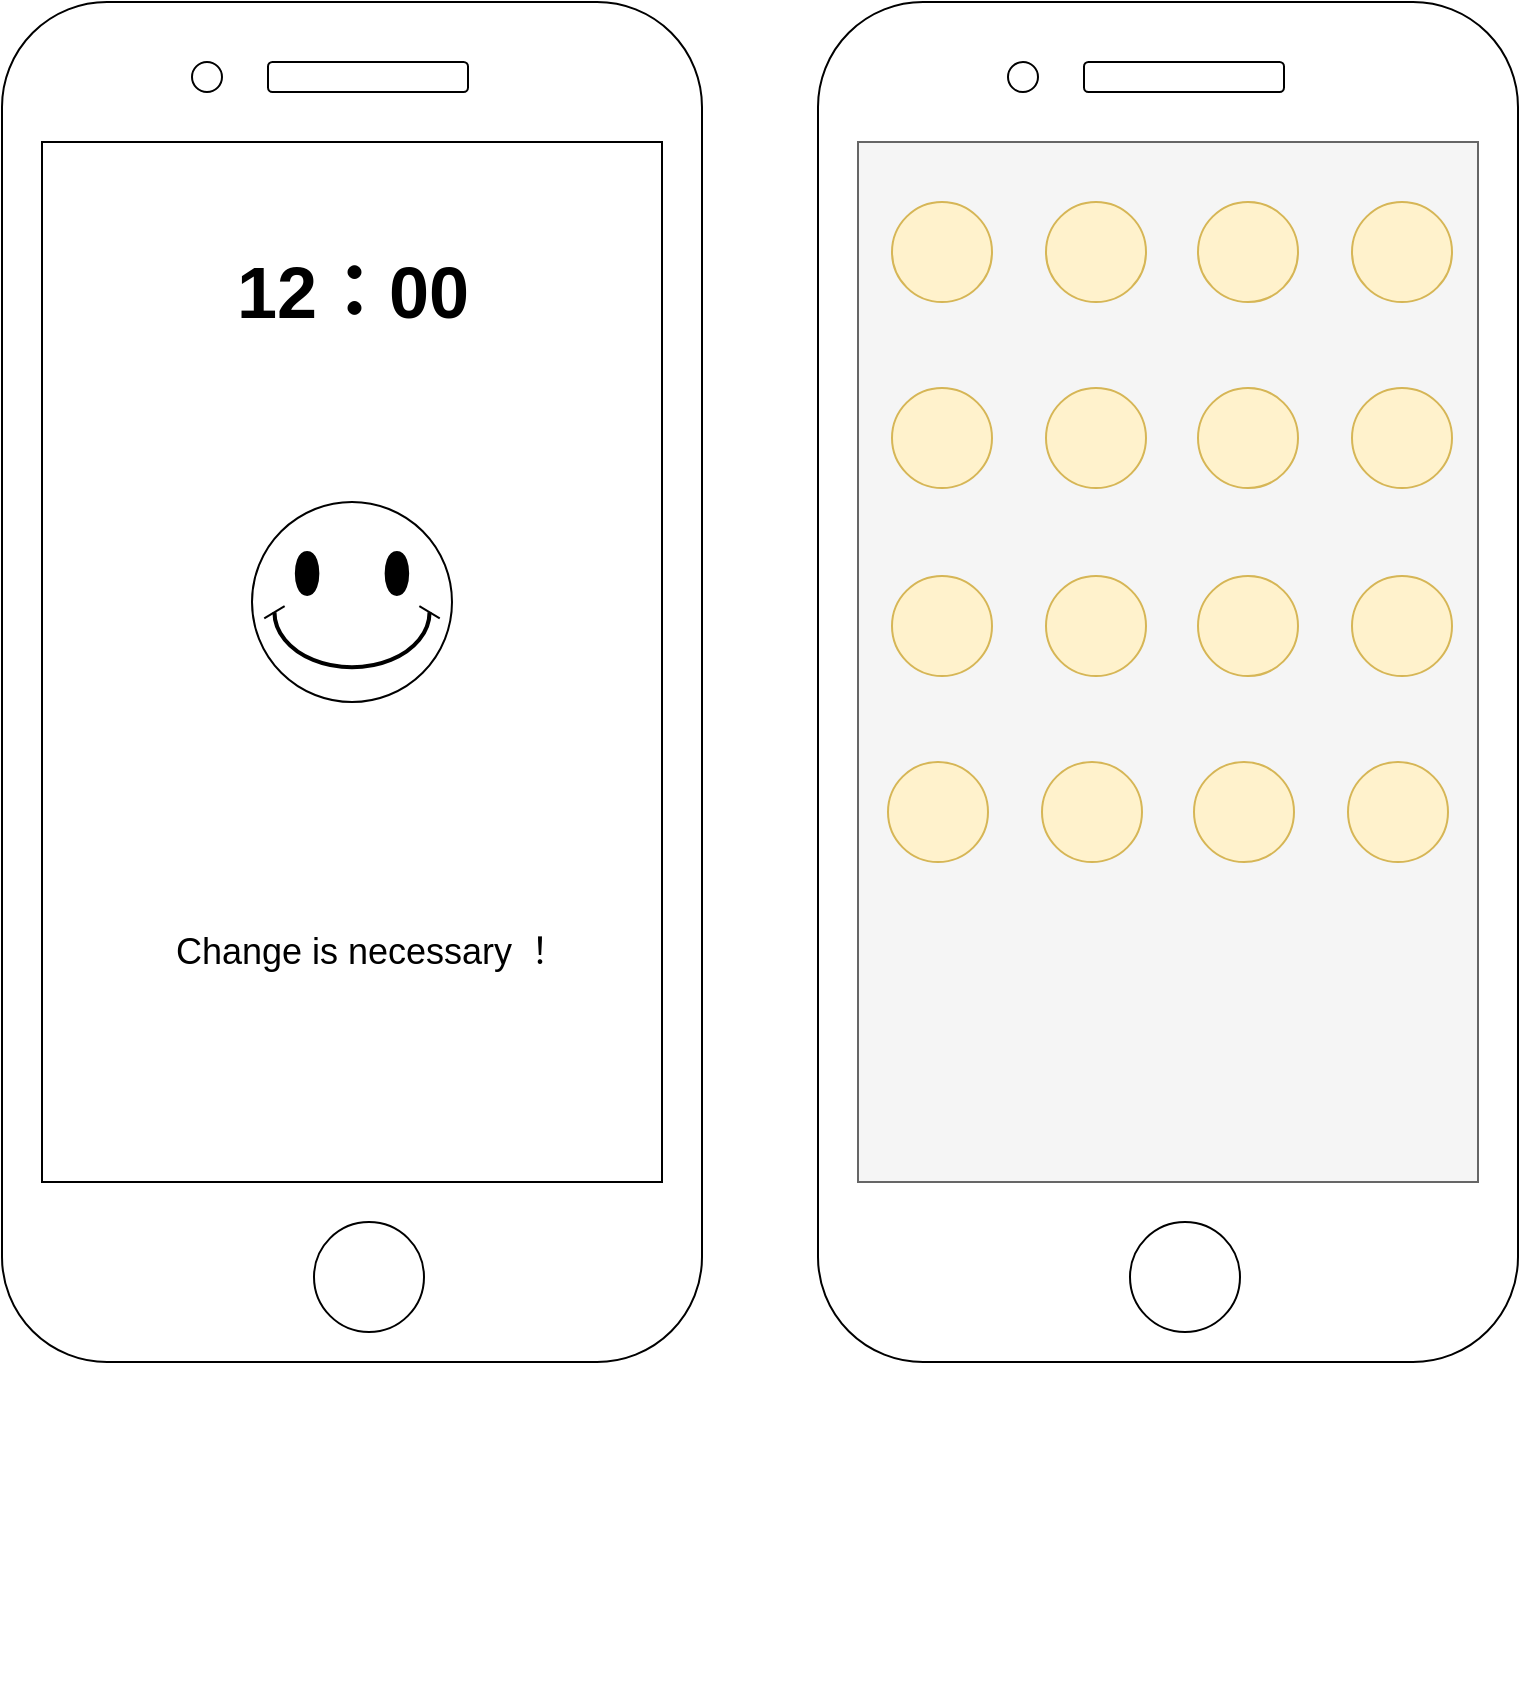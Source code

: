 <mxfile version="10.7.1" type="github"><diagram id="4VxqcKrLSJkOad6sROrb" name="Page-1"><mxGraphModel dx="1453" dy="796" grid="1" gridSize="10" guides="1" tooltips="1" connect="1" arrows="1" fold="1" page="1" pageScale="1" pageWidth="827" pageHeight="1169" background="none" math="0" shadow="0"><root><object label="" id="0"><mxCell/></object><mxCell id="1" parent="0"/><mxCell id="aPJus-RH6LNkT3WgI9SE-2" value="" style="rounded=1;whiteSpace=wrap;html=1;" parent="1" vertex="1"><mxGeometry x="5" y="40" width="350" height="680" as="geometry"/></mxCell><mxCell id="aPJus-RH6LNkT3WgI9SE-3" value="" style="ellipse;whiteSpace=wrap;html=1;aspect=fixed;" parent="1" vertex="1"><mxGeometry x="161" y="650" width="55" height="55" as="geometry"/></mxCell><mxCell id="aPJus-RH6LNkT3WgI9SE-4" value="" style="rounded=0;whiteSpace=wrap;html=1;" parent="1" vertex="1"><mxGeometry x="25" y="110" width="310" height="520" as="geometry"/></mxCell><mxCell id="aPJus-RH6LNkT3WgI9SE-5" value="" style="ellipse;whiteSpace=wrap;html=1;aspect=fixed;" parent="1" vertex="1"><mxGeometry x="100" y="70" width="15" height="15" as="geometry"/></mxCell><mxCell id="aPJus-RH6LNkT3WgI9SE-6" value="" style="rounded=1;whiteSpace=wrap;html=1;" parent="1" vertex="1"><mxGeometry x="138" y="70" width="100" height="15" as="geometry"/></mxCell><mxCell id="jCRlBSxp9RPM2_wNJxCP-1" value="&lt;font style=&quot;font-size: 36px&quot;&gt;12：00&lt;/font&gt;" style="text;strokeColor=none;fillColor=none;html=1;fontSize=24;fontStyle=1;verticalAlign=middle;align=center;" vertex="1" parent="1"><mxGeometry x="122.5" y="160" width="115" height="50" as="geometry"/></mxCell><mxCell id="jCRlBSxp9RPM2_wNJxCP-2" value="" style="verticalLabelPosition=bottom;verticalAlign=top;html=1;shape=mxgraph.basic.smiley" vertex="1" parent="1"><mxGeometry x="130" y="290" width="100" height="100" as="geometry"/></mxCell><UserObject label="&lt;font style=&quot;font-size: 18px&quot;&gt;Change is necessary ！&lt;/font&gt;&lt;br&gt;" placeholders="1" name="Variable" id="jCRlBSxp9RPM2_wNJxCP-4"><mxCell style="text;html=1;strokeColor=none;fillColor=none;align=center;verticalAlign=middle;whiteSpace=wrap;overflow=hidden;" vertex="1" parent="1"><mxGeometry x="90" y="490" width="195" height="50" as="geometry"/></mxCell></UserObject><mxCell id="jCRlBSxp9RPM2_wNJxCP-5" value="&lt;table&gt;&lt;tbody&gt;&lt;tr&gt;&lt;td&gt;&lt;br&gt;&lt;/td&gt;&lt;td&gt;&lt;br&gt;&lt;/td&gt;&lt;td&gt;&lt;br&gt;&lt;/td&gt;&lt;td&gt;&lt;br&gt;&lt;/td&gt;&lt;/tr&gt;&lt;tr&gt;&lt;td&gt;&lt;br&gt;&lt;/td&gt;&lt;td&gt;&lt;br&gt;&lt;/td&gt;&lt;td&gt;&lt;br&gt;&lt;/td&gt;&lt;td&gt;&lt;br&gt;&lt;/td&gt;&lt;/tr&gt;&lt;tr&gt;&lt;td&gt;&lt;br&gt;&lt;/td&gt;&lt;td&gt;&lt;br&gt;&lt;/td&gt;&lt;td&gt;&lt;br&gt;&lt;/td&gt;&lt;td&gt;&lt;br&gt;&lt;/td&gt;&lt;/tr&gt;&lt;tr&gt;&lt;td&gt;&lt;br&gt;&lt;/td&gt;&lt;td&gt;&lt;br&gt;&lt;/td&gt;&lt;td&gt;&lt;br&gt;&lt;/td&gt;&lt;td&gt;&lt;br&gt;&lt;/td&gt;&lt;/tr&gt;&lt;tr&gt;&lt;td&gt;&lt;br&gt;&lt;/td&gt;&lt;td&gt;&lt;br&gt;&lt;/td&gt;&lt;td&gt;&lt;br&gt;&lt;/td&gt;&lt;td&gt;&lt;br&gt;&lt;/td&gt;&lt;/tr&gt;&lt;tr&gt;&lt;td&gt;&lt;br&gt;&lt;/td&gt;&lt;td&gt;&lt;br&gt;&lt;/td&gt;&lt;td&gt;&lt;br&gt;&lt;/td&gt;&lt;td&gt;&lt;br&gt;&lt;/td&gt;&lt;/tr&gt;&lt;/tbody&gt;&lt;/table&gt;" style="text;html=1;resizable=0;autosize=1;align=center;verticalAlign=middle;points=[];fillColor=none;strokeColor=none;rounded=0;" vertex="1" parent="1"><mxGeometry x="230" y="760" width="30" height="120" as="geometry"/></mxCell><mxCell id="jCRlBSxp9RPM2_wNJxCP-6" value="" style="rounded=1;whiteSpace=wrap;html=1;" vertex="1" parent="1"><mxGeometry x="413" y="40" width="350" height="680" as="geometry"/></mxCell><mxCell id="jCRlBSxp9RPM2_wNJxCP-7" value="" style="ellipse;whiteSpace=wrap;html=1;aspect=fixed;" vertex="1" parent="1"><mxGeometry x="569" y="650" width="55" height="55" as="geometry"/></mxCell><mxCell id="jCRlBSxp9RPM2_wNJxCP-8" value="" style="rounded=0;whiteSpace=wrap;html=1;fillColor=#f5f5f5;strokeColor=#666666;fontColor=#333333;" vertex="1" parent="1"><mxGeometry x="433" y="110" width="310" height="520" as="geometry"/></mxCell><mxCell id="jCRlBSxp9RPM2_wNJxCP-9" value="" style="ellipse;whiteSpace=wrap;html=1;aspect=fixed;" vertex="1" parent="1"><mxGeometry x="508" y="70" width="15" height="15" as="geometry"/></mxCell><mxCell id="jCRlBSxp9RPM2_wNJxCP-10" value="" style="rounded=1;whiteSpace=wrap;html=1;" vertex="1" parent="1"><mxGeometry x="546" y="70" width="100" height="15" as="geometry"/></mxCell><mxCell id="jCRlBSxp9RPM2_wNJxCP-34" value="" style="group" vertex="1" connectable="0" parent="1"><mxGeometry x="450" y="140" width="280" height="50" as="geometry"/></mxCell><mxCell id="jCRlBSxp9RPM2_wNJxCP-14" value="" style="ellipse;whiteSpace=wrap;html=1;aspect=fixed;fillColor=#fff2cc;strokeColor=#d6b656;flipH=1;flipV=1;" vertex="1" parent="jCRlBSxp9RPM2_wNJxCP-34"><mxGeometry width="50" height="50" as="geometry"/></mxCell><mxCell id="jCRlBSxp9RPM2_wNJxCP-15" value="" style="ellipse;whiteSpace=wrap;html=1;aspect=fixed;fillColor=#fff2cc;strokeColor=#d6b656;flipH=1;flipV=1;" vertex="1" parent="jCRlBSxp9RPM2_wNJxCP-34"><mxGeometry x="77" width="50" height="50" as="geometry"/></mxCell><mxCell id="jCRlBSxp9RPM2_wNJxCP-16" value="" style="ellipse;whiteSpace=wrap;html=1;aspect=fixed;fillColor=#fff2cc;strokeColor=#d6b656;flipH=1;flipV=1;" vertex="1" parent="jCRlBSxp9RPM2_wNJxCP-34"><mxGeometry x="153" width="50" height="50" as="geometry"/></mxCell><mxCell id="jCRlBSxp9RPM2_wNJxCP-17" value="" style="ellipse;whiteSpace=wrap;html=1;aspect=fixed;fillColor=#fff2cc;strokeColor=#d6b656;flipH=1;flipV=1;" vertex="1" parent="jCRlBSxp9RPM2_wNJxCP-34"><mxGeometry x="230" width="50" height="50" as="geometry"/></mxCell><mxCell id="jCRlBSxp9RPM2_wNJxCP-35" value="" style="group" vertex="1" connectable="0" parent="1"><mxGeometry x="450" y="233" width="280" height="50" as="geometry"/></mxCell><mxCell id="jCRlBSxp9RPM2_wNJxCP-22" value="" style="ellipse;whiteSpace=wrap;html=1;aspect=fixed;fillColor=#fff2cc;strokeColor=#d6b656;flipH=1;flipV=1;" vertex="1" parent="jCRlBSxp9RPM2_wNJxCP-35"><mxGeometry width="50" height="50" as="geometry"/></mxCell><mxCell id="jCRlBSxp9RPM2_wNJxCP-23" value="" style="ellipse;whiteSpace=wrap;html=1;aspect=fixed;fillColor=#fff2cc;strokeColor=#d6b656;flipH=1;flipV=1;" vertex="1" parent="jCRlBSxp9RPM2_wNJxCP-35"><mxGeometry x="77" width="50" height="50" as="geometry"/></mxCell><mxCell id="jCRlBSxp9RPM2_wNJxCP-24" value="" style="ellipse;whiteSpace=wrap;html=1;aspect=fixed;fillColor=#fff2cc;strokeColor=#d6b656;flipH=1;flipV=1;" vertex="1" parent="jCRlBSxp9RPM2_wNJxCP-35"><mxGeometry x="153" width="50" height="50" as="geometry"/></mxCell><mxCell id="jCRlBSxp9RPM2_wNJxCP-25" value="" style="ellipse;whiteSpace=wrap;html=1;aspect=fixed;fillColor=#fff2cc;strokeColor=#d6b656;flipH=1;flipV=1;" vertex="1" parent="jCRlBSxp9RPM2_wNJxCP-35"><mxGeometry x="230" width="50" height="50" as="geometry"/></mxCell><mxCell id="jCRlBSxp9RPM2_wNJxCP-38" value="" style="group" vertex="1" connectable="0" parent="1"><mxGeometry x="450" y="327" width="280" height="50" as="geometry"/></mxCell><mxCell id="jCRlBSxp9RPM2_wNJxCP-26" value="" style="ellipse;whiteSpace=wrap;html=1;aspect=fixed;fillColor=#fff2cc;strokeColor=#d6b656;flipH=1;flipV=1;" vertex="1" parent="jCRlBSxp9RPM2_wNJxCP-38"><mxGeometry width="50" height="50" as="geometry"/></mxCell><mxCell id="jCRlBSxp9RPM2_wNJxCP-27" value="" style="ellipse;whiteSpace=wrap;html=1;aspect=fixed;fillColor=#fff2cc;strokeColor=#d6b656;flipH=1;flipV=1;" vertex="1" parent="jCRlBSxp9RPM2_wNJxCP-38"><mxGeometry x="77" width="50" height="50" as="geometry"/></mxCell><mxCell id="jCRlBSxp9RPM2_wNJxCP-28" value="" style="ellipse;whiteSpace=wrap;html=1;aspect=fixed;fillColor=#fff2cc;strokeColor=#d6b656;flipH=1;flipV=1;" vertex="1" parent="jCRlBSxp9RPM2_wNJxCP-38"><mxGeometry x="153" width="50" height="50" as="geometry"/></mxCell><mxCell id="jCRlBSxp9RPM2_wNJxCP-29" value="" style="ellipse;whiteSpace=wrap;html=1;aspect=fixed;fillColor=#fff2cc;strokeColor=#d6b656;flipH=1;flipV=1;" vertex="1" parent="jCRlBSxp9RPM2_wNJxCP-38"><mxGeometry x="230" width="50" height="50" as="geometry"/></mxCell><mxCell id="jCRlBSxp9RPM2_wNJxCP-39" value="" style="group" vertex="1" connectable="0" parent="1"><mxGeometry x="448" y="420" width="280" height="50" as="geometry"/></mxCell><mxCell id="jCRlBSxp9RPM2_wNJxCP-30" value="" style="ellipse;whiteSpace=wrap;html=1;aspect=fixed;fillColor=#fff2cc;strokeColor=#d6b656;flipH=1;flipV=1;" vertex="1" parent="jCRlBSxp9RPM2_wNJxCP-39"><mxGeometry width="50" height="50" as="geometry"/></mxCell><mxCell id="jCRlBSxp9RPM2_wNJxCP-31" value="" style="ellipse;whiteSpace=wrap;html=1;aspect=fixed;fillColor=#fff2cc;strokeColor=#d6b656;flipH=1;flipV=1;" vertex="1" parent="jCRlBSxp9RPM2_wNJxCP-39"><mxGeometry x="77" width="50" height="50" as="geometry"/></mxCell><mxCell id="jCRlBSxp9RPM2_wNJxCP-32" value="" style="ellipse;whiteSpace=wrap;html=1;aspect=fixed;fillColor=#fff2cc;strokeColor=#d6b656;flipH=1;flipV=1;" vertex="1" parent="jCRlBSxp9RPM2_wNJxCP-39"><mxGeometry x="153" width="50" height="50" as="geometry"/></mxCell><mxCell id="jCRlBSxp9RPM2_wNJxCP-33" value="" style="ellipse;whiteSpace=wrap;html=1;aspect=fixed;fillColor=#fff2cc;strokeColor=#d6b656;flipH=1;flipV=1;" vertex="1" parent="jCRlBSxp9RPM2_wNJxCP-39"><mxGeometry x="230" width="50" height="50" as="geometry"/></mxCell></root></mxGraphModel></diagram></mxfile>